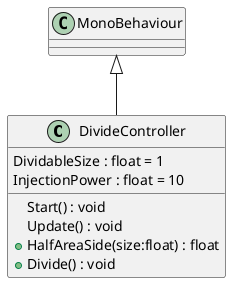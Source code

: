 @startuml
class DivideController {
    DividableSize : float = 1
    InjectionPower : float = 10
    Start() : void
    Update() : void
    + HalfAreaSide(size:float) : float
    + Divide() : void
}
MonoBehaviour <|-- DivideController
@enduml
